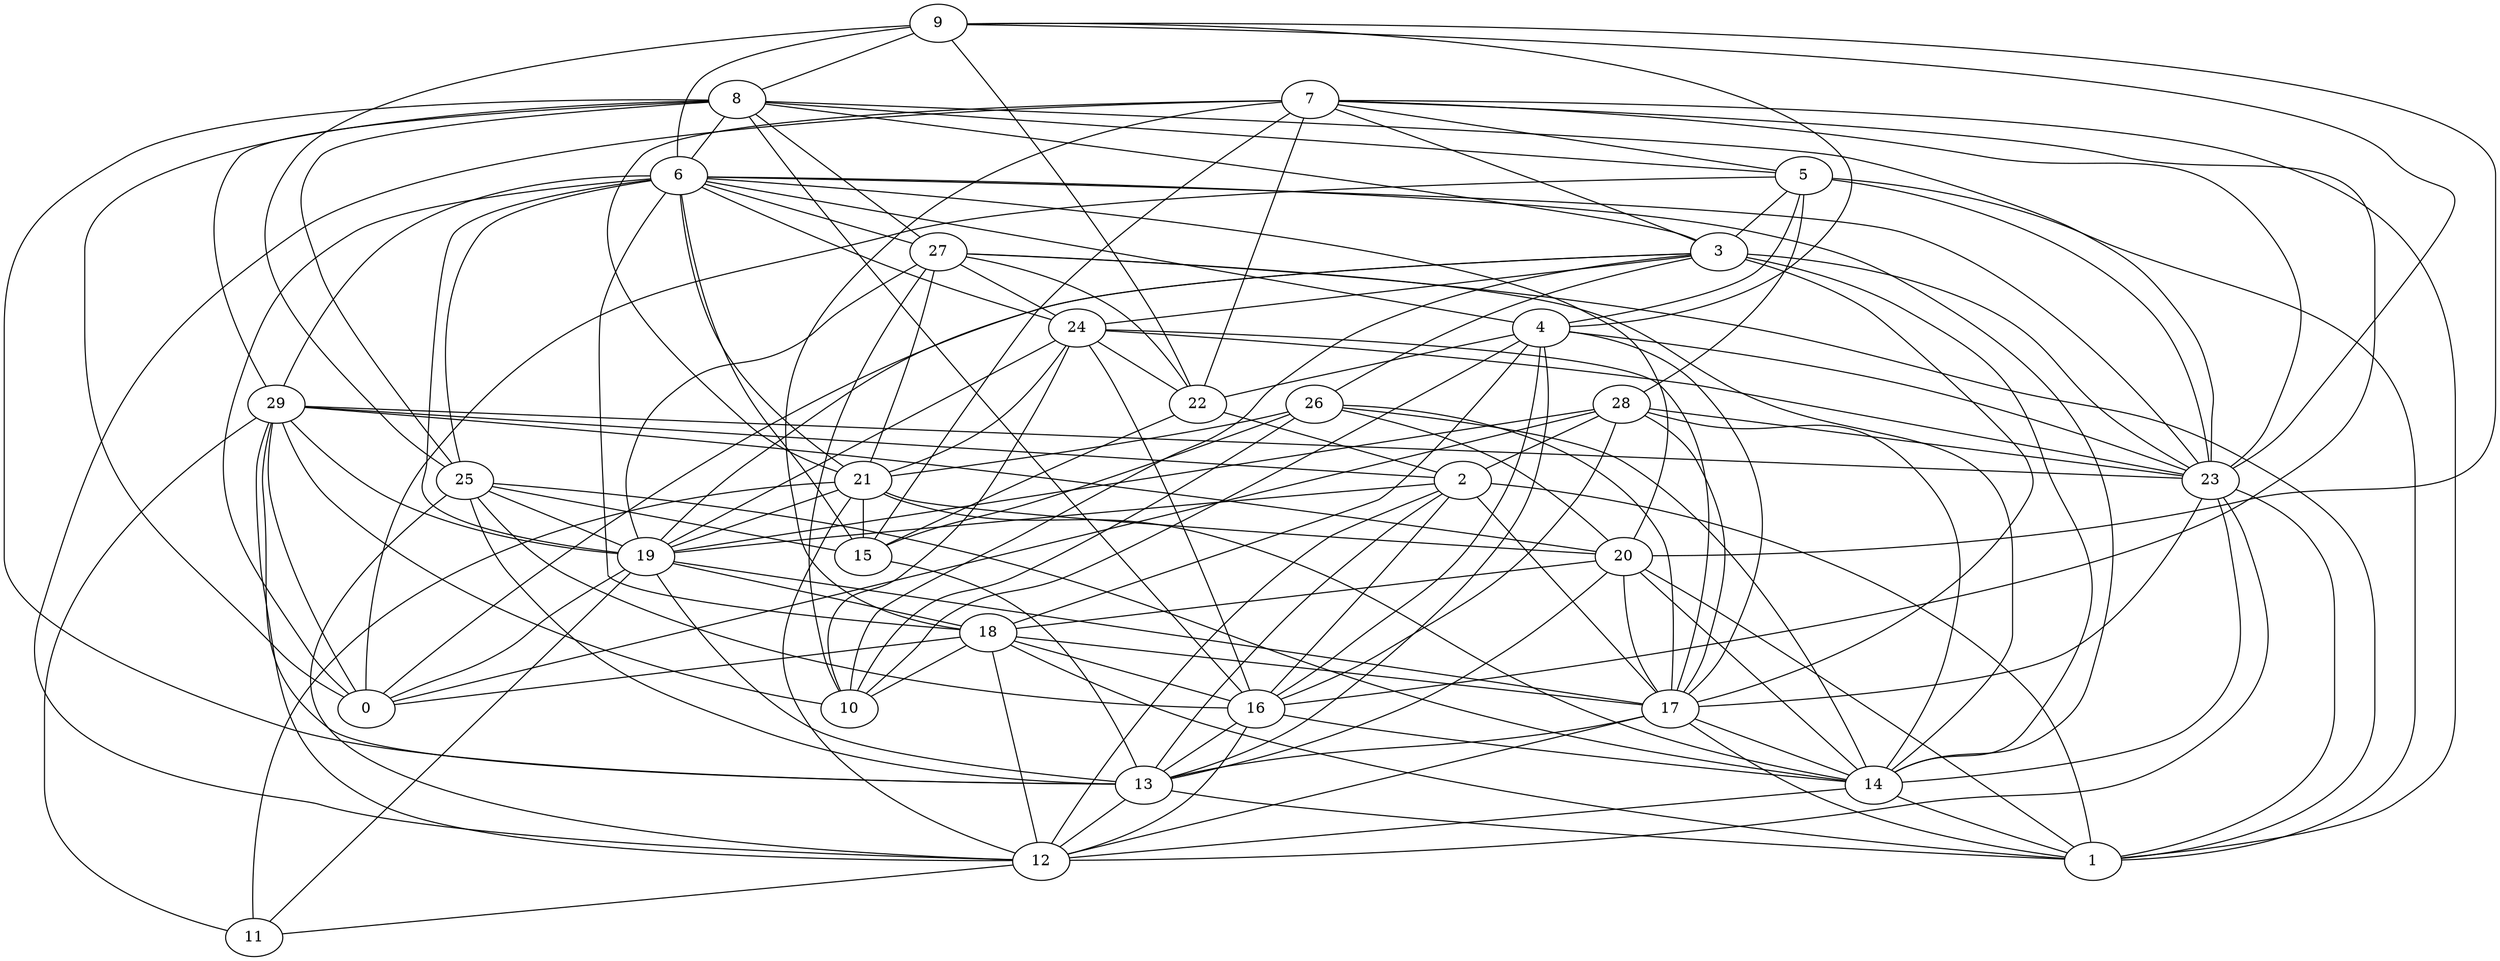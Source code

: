 digraph GG_graph {

subgraph G_graph {
edge [color = black]
"5" -> "3" [dir = none]
"5" -> "28" [dir = none]
"20" -> "1" [dir = none]
"9" -> "25" [dir = none]
"9" -> "20" [dir = none]
"16" -> "13" [dir = none]
"12" -> "11" [dir = none]
"13" -> "1" [dir = none]
"13" -> "12" [dir = none]
"29" -> "20" [dir = none]
"29" -> "11" [dir = none]
"29" -> "2" [dir = none]
"29" -> "19" [dir = none]
"29" -> "10" [dir = none]
"19" -> "13" [dir = none]
"19" -> "11" [dir = none]
"19" -> "0" [dir = none]
"3" -> "10" [dir = none]
"3" -> "17" [dir = none]
"3" -> "19" [dir = none]
"3" -> "26" [dir = none]
"6" -> "21" [dir = none]
"6" -> "19" [dir = none]
"6" -> "15" [dir = none]
"6" -> "0" [dir = none]
"27" -> "21" [dir = none]
"18" -> "17" [dir = none]
"18" -> "12" [dir = none]
"21" -> "20" [dir = none]
"21" -> "19" [dir = none]
"23" -> "1" [dir = none]
"23" -> "14" [dir = none]
"8" -> "16" [dir = none]
"8" -> "29" [dir = none]
"8" -> "27" [dir = none]
"8" -> "3" [dir = none]
"8" -> "23" [dir = none]
"14" -> "1" [dir = none]
"26" -> "10" [dir = none]
"26" -> "21" [dir = none]
"24" -> "22" [dir = none]
"24" -> "23" [dir = none]
"24" -> "16" [dir = none]
"24" -> "21" [dir = none]
"4" -> "23" [dir = none]
"4" -> "18" [dir = none]
"7" -> "15" [dir = none]
"7" -> "16" [dir = none]
"7" -> "12" [dir = none]
"7" -> "22" [dir = none]
"7" -> "5" [dir = none]
"28" -> "16" [dir = none]
"28" -> "17" [dir = none]
"17" -> "13" [dir = none]
"17" -> "1" [dir = none]
"2" -> "12" [dir = none]
"25" -> "13" [dir = none]
"25" -> "16" [dir = none]
"2" -> "16" [dir = none]
"20" -> "13" [dir = none]
"6" -> "23" [dir = none]
"20" -> "14" [dir = none]
"8" -> "0" [dir = none]
"3" -> "24" [dir = none]
"18" -> "0" [dir = none]
"2" -> "17" [dir = none]
"8" -> "13" [dir = none]
"28" -> "2" [dir = none]
"3" -> "23" [dir = none]
"7" -> "21" [dir = none]
"4" -> "16" [dir = none]
"2" -> "19" [dir = none]
"5" -> "0" [dir = none]
"18" -> "10" [dir = none]
"6" -> "25" [dir = none]
"21" -> "14" [dir = none]
"21" -> "15" [dir = none]
"23" -> "12" [dir = none]
"3" -> "14" [dir = none]
"5" -> "4" [dir = none]
"8" -> "25" [dir = none]
"27" -> "24" [dir = none]
"28" -> "0" [dir = none]
"21" -> "11" [dir = none]
"9" -> "4" [dir = none]
"28" -> "14" [dir = none]
"4" -> "22" [dir = none]
"4" -> "10" [dir = none]
"18" -> "16" [dir = none]
"26" -> "17" [dir = none]
"8" -> "5" [dir = none]
"17" -> "12" [dir = none]
"27" -> "19" [dir = none]
"27" -> "10" [dir = none]
"6" -> "18" [dir = none]
"21" -> "12" [dir = none]
"9" -> "8" [dir = none]
"26" -> "15" [dir = none]
"25" -> "14" [dir = none]
"29" -> "12" [dir = none]
"23" -> "17" [dir = none]
"5" -> "1" [dir = none]
"2" -> "1" [dir = none]
"20" -> "17" [dir = none]
"16" -> "14" [dir = none]
"26" -> "14" [dir = none]
"7" -> "3" [dir = none]
"25" -> "12" [dir = none]
"28" -> "23" [dir = none]
"5" -> "23" [dir = none]
"6" -> "20" [dir = none]
"28" -> "19" [dir = none]
"6" -> "4" [dir = none]
"8" -> "6" [dir = none]
"25" -> "19" [dir = none]
"24" -> "10" [dir = none]
"2" -> "13" [dir = none]
"29" -> "0" [dir = none]
"16" -> "12" [dir = none]
"9" -> "23" [dir = none]
"15" -> "13" [dir = none]
"27" -> "14" [dir = none]
"3" -> "0" [dir = none]
"27" -> "1" [dir = none]
"24" -> "17" [dir = none]
"14" -> "12" [dir = none]
"6" -> "24" [dir = none]
"25" -> "15" [dir = none]
"6" -> "27" [dir = none]
"9" -> "6" [dir = none]
"22" -> "15" [dir = none]
"7" -> "18" [dir = none]
"18" -> "1" [dir = none]
"6" -> "29" [dir = none]
"29" -> "13" [dir = none]
"7" -> "23" [dir = none]
"4" -> "17" [dir = none]
"22" -> "2" [dir = none]
"20" -> "18" [dir = none]
"4" -> "13" [dir = none]
"19" -> "17" [dir = none]
"26" -> "20" [dir = none]
"24" -> "19" [dir = none]
"27" -> "22" [dir = none]
"29" -> "23" [dir = none]
"19" -> "18" [dir = none]
"7" -> "1" [dir = none]
"6" -> "14" [dir = none]
"17" -> "14" [dir = none]
"9" -> "22" [dir = none]
}

}
